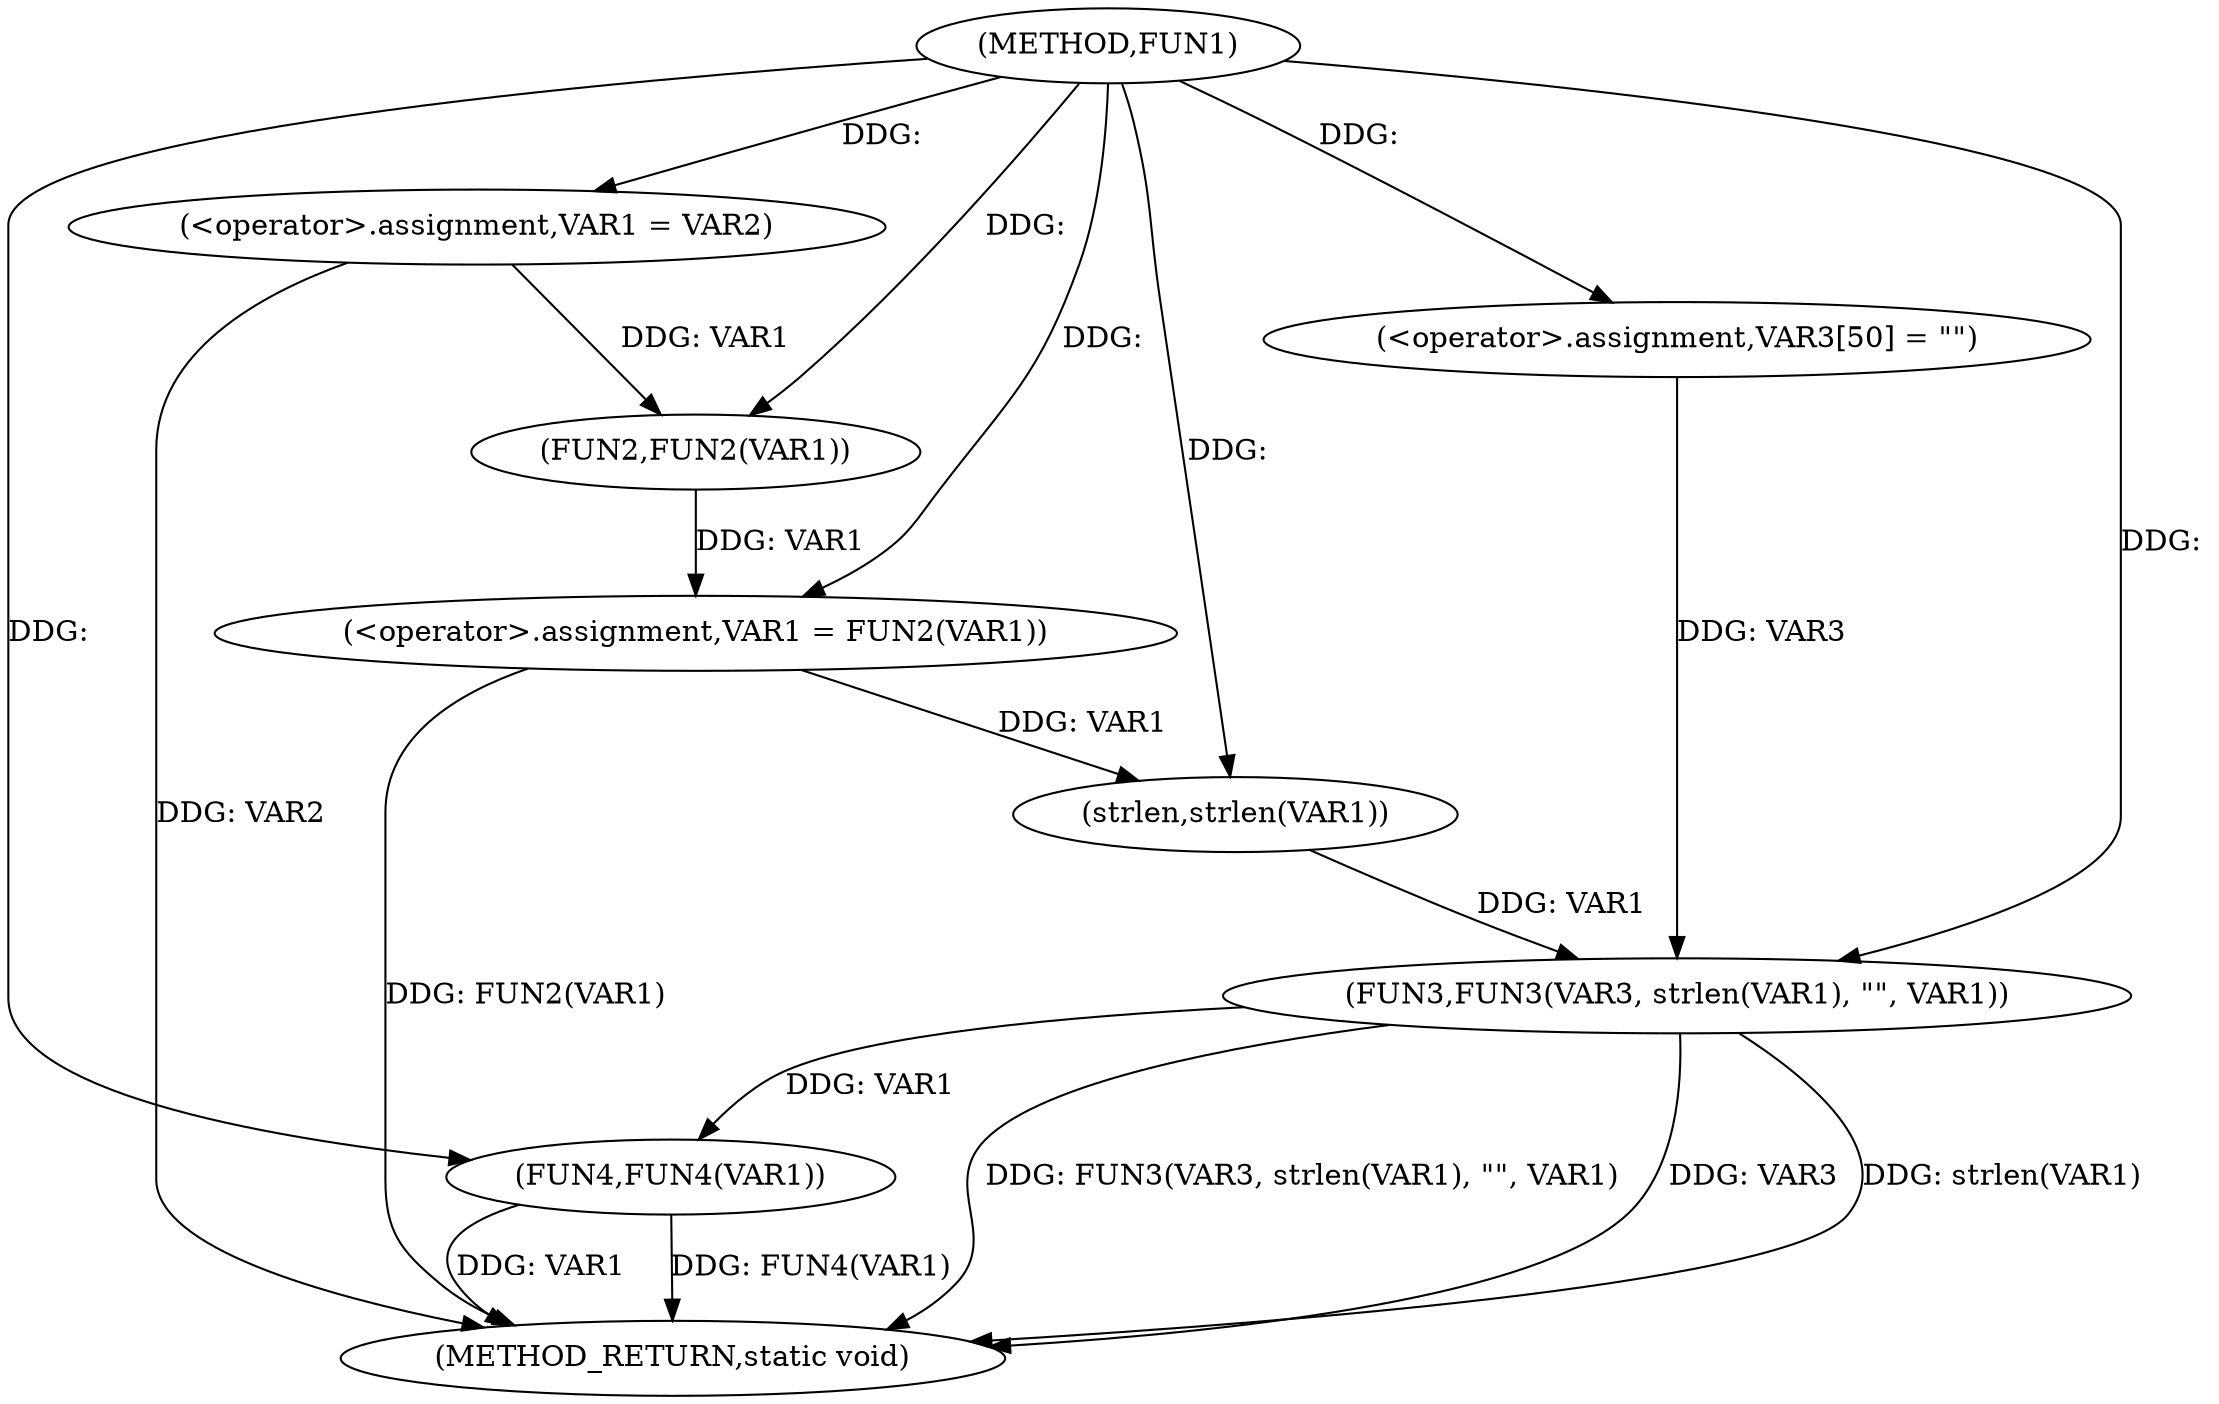 digraph FUN1 {  
"1000100" [label = "(METHOD,FUN1)" ]
"1000124" [label = "(METHOD_RETURN,static void)" ]
"1000104" [label = "(<operator>.assignment,VAR1 = VAR2)" ]
"1000107" [label = "(<operator>.assignment,VAR1 = FUN2(VAR1))" ]
"1000109" [label = "(FUN2,FUN2(VAR1))" ]
"1000113" [label = "(<operator>.assignment,VAR3[50] = \"\")" ]
"1000116" [label = "(FUN3,FUN3(VAR3, strlen(VAR1), \"\", VAR1))" ]
"1000118" [label = "(strlen,strlen(VAR1))" ]
"1000122" [label = "(FUN4,FUN4(VAR1))" ]
  "1000116" -> "1000124"  [ label = "DDG: VAR3"] 
  "1000122" -> "1000124"  [ label = "DDG: VAR1"] 
  "1000116" -> "1000124"  [ label = "DDG: strlen(VAR1)"] 
  "1000122" -> "1000124"  [ label = "DDG: FUN4(VAR1)"] 
  "1000116" -> "1000124"  [ label = "DDG: FUN3(VAR3, strlen(VAR1), \"\", VAR1)"] 
  "1000104" -> "1000124"  [ label = "DDG: VAR2"] 
  "1000107" -> "1000124"  [ label = "DDG: FUN2(VAR1)"] 
  "1000100" -> "1000104"  [ label = "DDG: "] 
  "1000109" -> "1000107"  [ label = "DDG: VAR1"] 
  "1000100" -> "1000107"  [ label = "DDG: "] 
  "1000104" -> "1000109"  [ label = "DDG: VAR1"] 
  "1000100" -> "1000109"  [ label = "DDG: "] 
  "1000100" -> "1000113"  [ label = "DDG: "] 
  "1000113" -> "1000116"  [ label = "DDG: VAR3"] 
  "1000100" -> "1000116"  [ label = "DDG: "] 
  "1000118" -> "1000116"  [ label = "DDG: VAR1"] 
  "1000107" -> "1000118"  [ label = "DDG: VAR1"] 
  "1000100" -> "1000118"  [ label = "DDG: "] 
  "1000116" -> "1000122"  [ label = "DDG: VAR1"] 
  "1000100" -> "1000122"  [ label = "DDG: "] 
}
